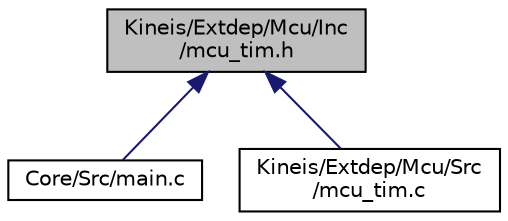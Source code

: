 digraph "Kineis/Extdep/Mcu/Inc/mcu_tim.h"
{
 // INTERACTIVE_SVG=YES
 // LATEX_PDF_SIZE
  edge [fontname="Helvetica",fontsize="10",labelfontname="Helvetica",labelfontsize="10"];
  node [fontname="Helvetica",fontsize="10",shape=record];
  Node1 [label="Kineis/Extdep/Mcu/Inc\l/mcu_tim.h",height=0.2,width=0.4,color="black", fillcolor="grey75", style="filled", fontcolor="black",tooltip="MCU wrappers for timer or non-blocking delays used by Kineis stack."];
  Node1 -> Node2 [dir="back",color="midnightblue",fontsize="10",style="solid",fontname="Helvetica"];
  Node2 [label="Core/Src/main.c",height=0.2,width=0.4,color="black", fillcolor="white", style="filled",URL="$d0/d29/main_8c.html",tooltip=": Main program body"];
  Node1 -> Node3 [dir="back",color="midnightblue",fontsize="10",style="solid",fontname="Helvetica"];
  Node3 [label="Kineis/Extdep/Mcu/Src\l/mcu_tim.c",height=0.2,width=0.4,color="black", fillcolor="white", style="filled",URL="$dd/d3f/mcu__tim_8c.html",tooltip="MCU wrappers for timer or non-blocking delays used by Kineis stack."];
}
